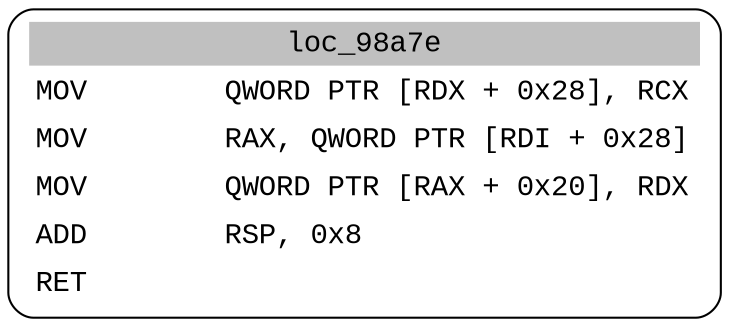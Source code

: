 digraph asm_graph {
1941 [
shape="Mrecord" fontname="Courier New"label =<<table border="0" cellborder="0" cellpadding="3"><tr><td align="center" colspan="2" bgcolor="grey">loc_98a7e</td></tr><tr><td align="left">MOV        QWORD PTR [RDX + 0x28], RCX</td></tr><tr><td align="left">MOV        RAX, QWORD PTR [RDI + 0x28]</td></tr><tr><td align="left">MOV        QWORD PTR [RAX + 0x20], RDX</td></tr><tr><td align="left">ADD        RSP, 0x8</td></tr><tr><td align="left">RET        </td></tr></table>> ];
}